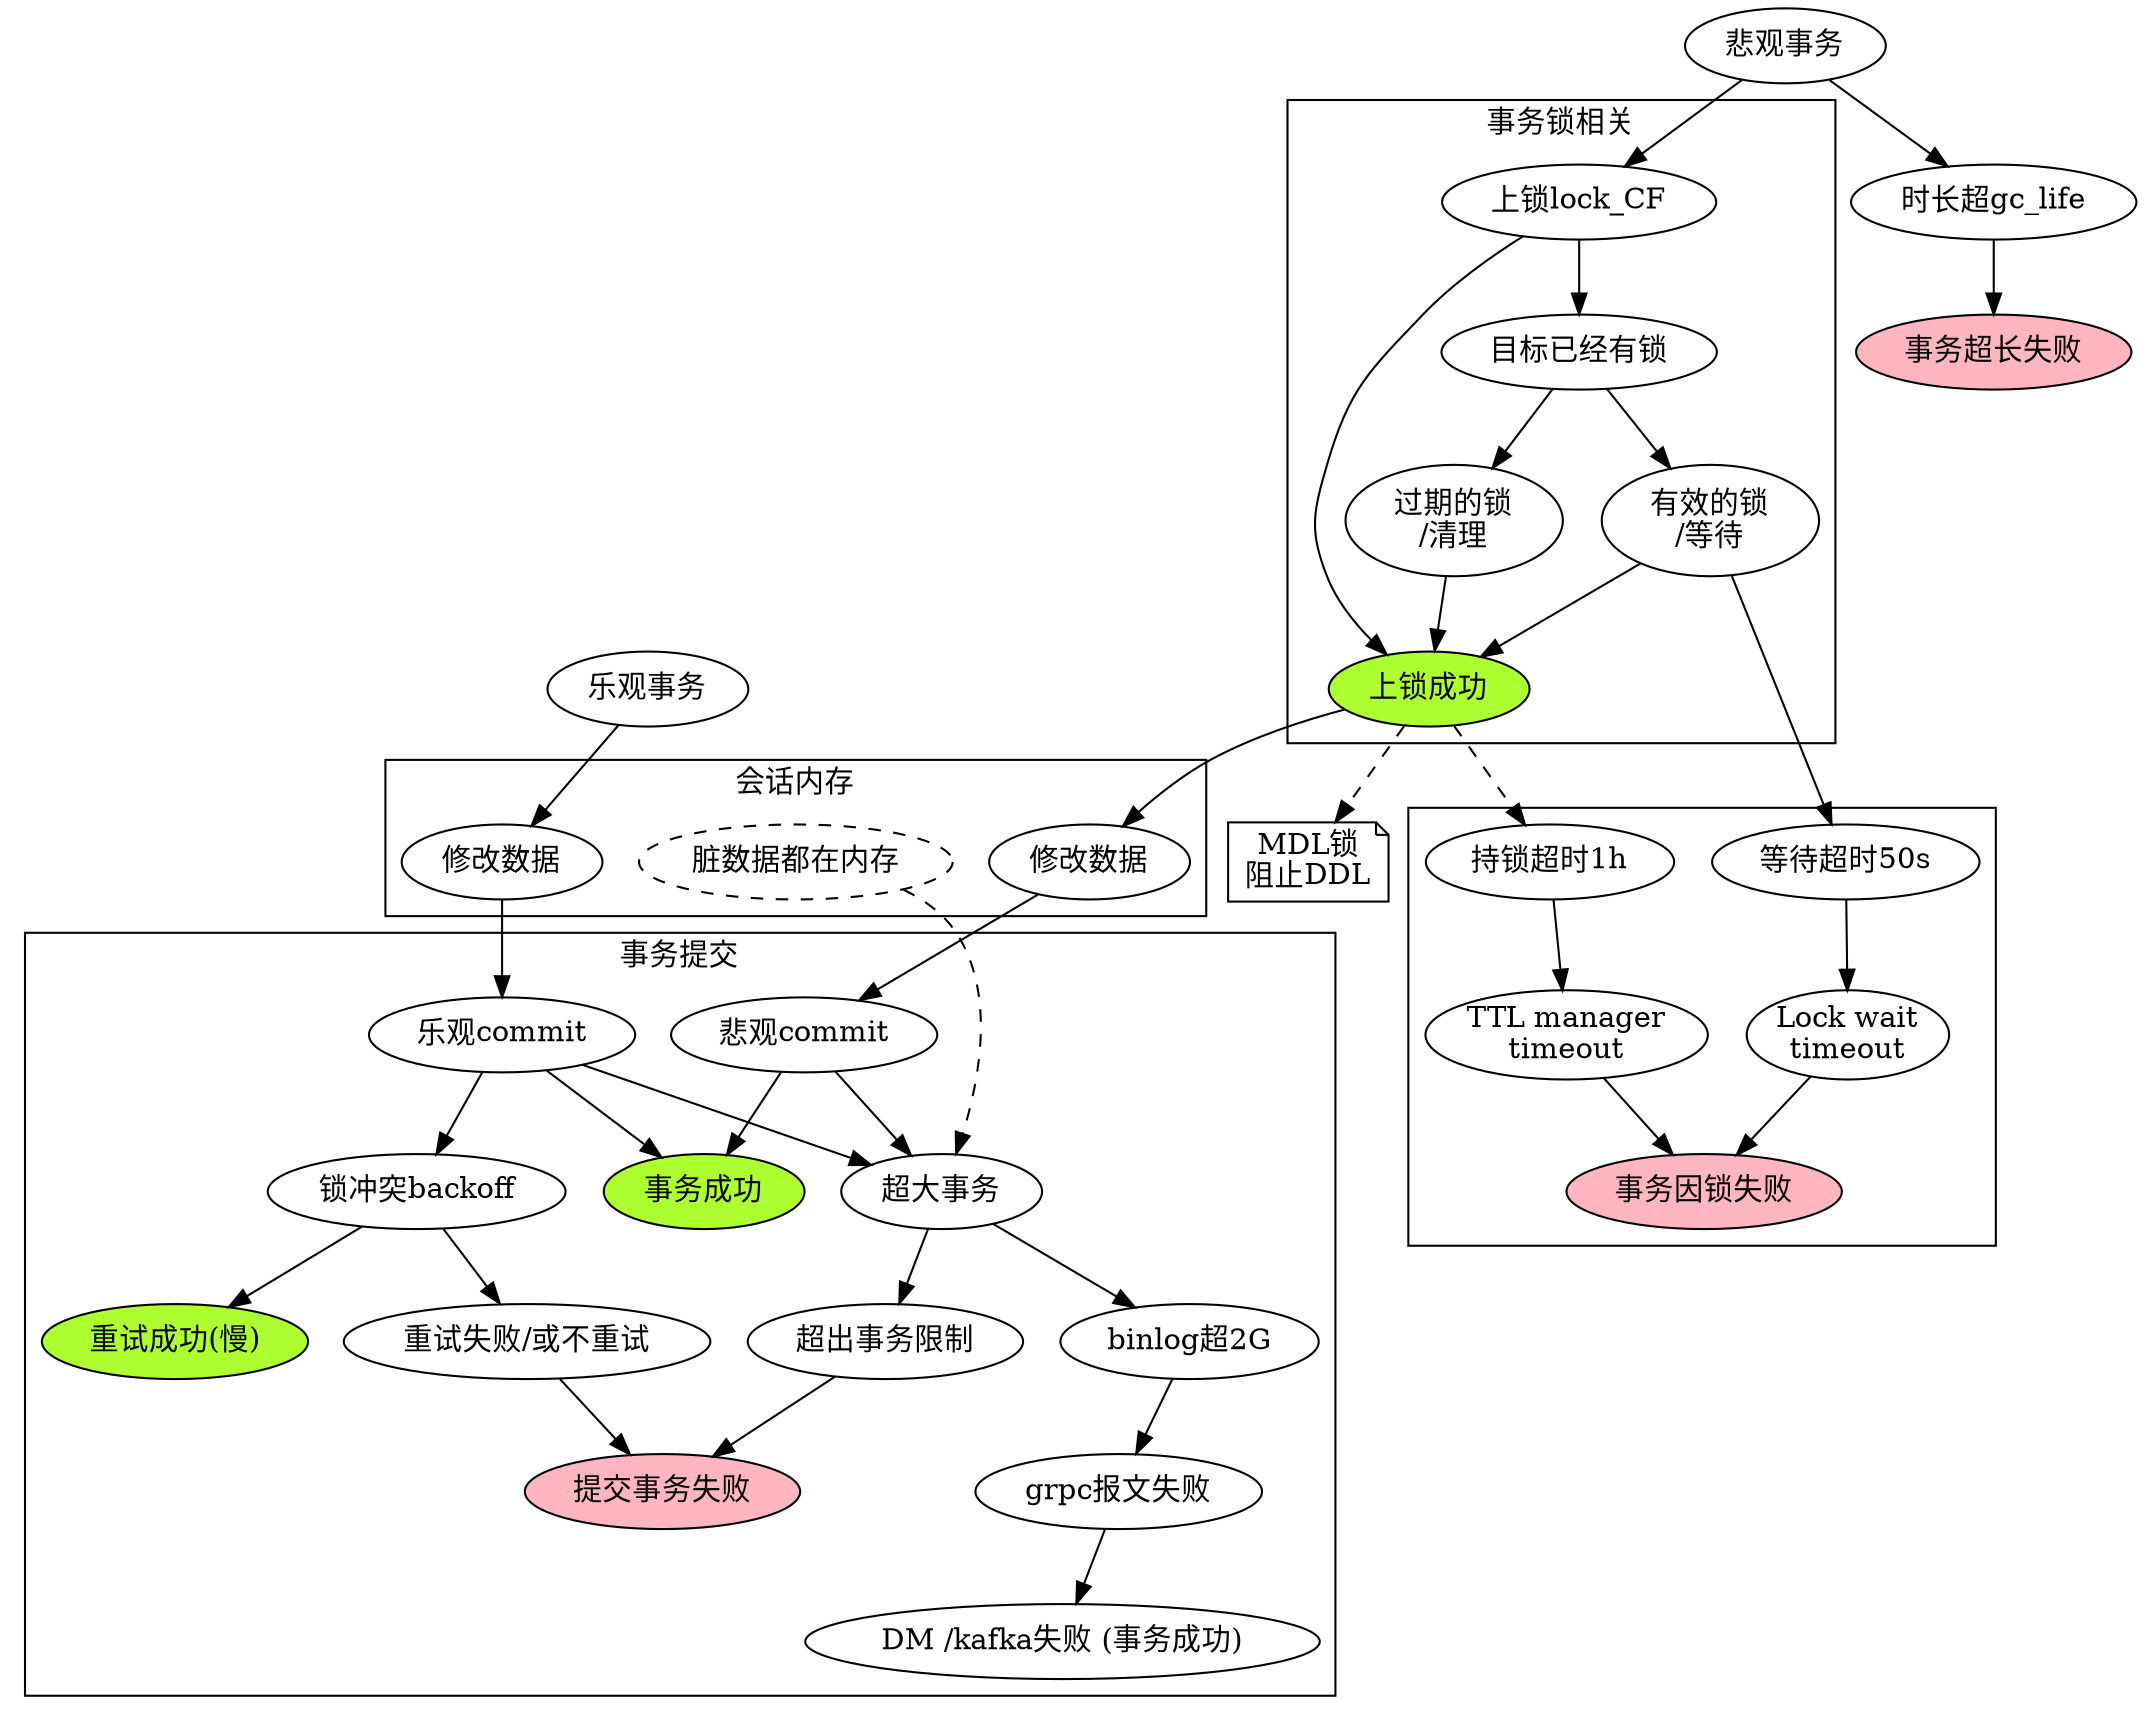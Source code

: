 digraph demo {
    // graph[bgcolor="#557aab"];
    // node [style="filled", fillcolor="#f0f0f0"];

    subgraph cluster_dml{
        label = "会话内存"
        pessi_rw[label="修改数据"];
        opti_rw[label="修改数据"]
        dirtydata [label="脏数据都在内存", style="dashed"];
        // opti_rw -> dirtydata [style=dashed];
    };

    subgraph cluster_commit{
        label = "事务提交"
        {rank=same; "乐观commit" "悲观commit"}
        "悲观commit" -> {"超大事务" "事务成功"};
        "超大事务" -> {"binlog超2G" "超出事务限制"};
        "binlog超2G" -> "grpc报文失败" -> "DM /kafka失败 (事务成功)";
        "超出事务限制" -> "提交事务失败";
        
        "乐观commit" -> {"超大事务"  "锁冲突backoff" "事务成功"}
        "锁冲突backoff" -> "重试成功(慢)";
        "锁冲突backoff"  -> "重试失败/或不重试" -> "提交事务失败";
        "提交事务失败"[fillcolor=lightpink, style="filled"];
        "事务成功"[fillcolor=greenyellow, style="filled"];
        "重试成功(慢)"[fillcolor=greenyellow, style="filled"];
    };
    dirtydata -> "超大事务" [style=dashed];
    dirtydata -> {"乐观commit" "悲观commit"} [style="invis"];

    /******** 主要起始点: 乐观事务 ********/
    "乐观事务" -> opti_rw -> "乐观commit";
    "乐观事务" -> dirtydata [style="invis"];

    /******** 主要起始点: 悲观事务 ********/
    subgraph cluster_lock {
        label = "事务锁相关"
        "上锁lock_CF" -> {"上锁成功" "目标已经有锁"};
        "目标已经有锁" -> "过期的锁\n/清理" -> "上锁成功";
        "目标已经有锁" -> "有效的锁\n/等待" -> "上锁成功";


        "上锁成功"[fillcolor=greenyellow, style="filled"];
    }
    subgraph cluster_lockerr {
        "等待超时50s" -> lockwait;
        "持锁超时1h"-> ttlmgr;
        {lockwait ttlmgr} -> "事务因锁失败";
        lockwait [label="Lock wait\ntimeout", margin=0];
        ttlmgr [label ="TTL manager\ntimeout", margin=0];
        
        "事务因锁失败"[fillcolor=lightpink, style="filled"];
    }
    "悲观事务" -> "时长超gc_life" -> "事务超长失败";
    "悲观事务" -> "上锁lock_CF";

    "事务超长失败"[fillcolor=lightpink, style="filled"];

    "上锁成功" -> pessi_rw;
    pessi_rw -> "悲观commit";
    "上锁成功" -> "MDL锁\n阻止DDL" [style=dashed];
    "上锁成功" -> "持锁超时1h"[style=dashed];
    "有效的锁\n/等待" -> "等待超时50s";
    "MDL锁\n阻止DDL"[shape=note];
    /******** 乐观事务的backoff ********/



}




















